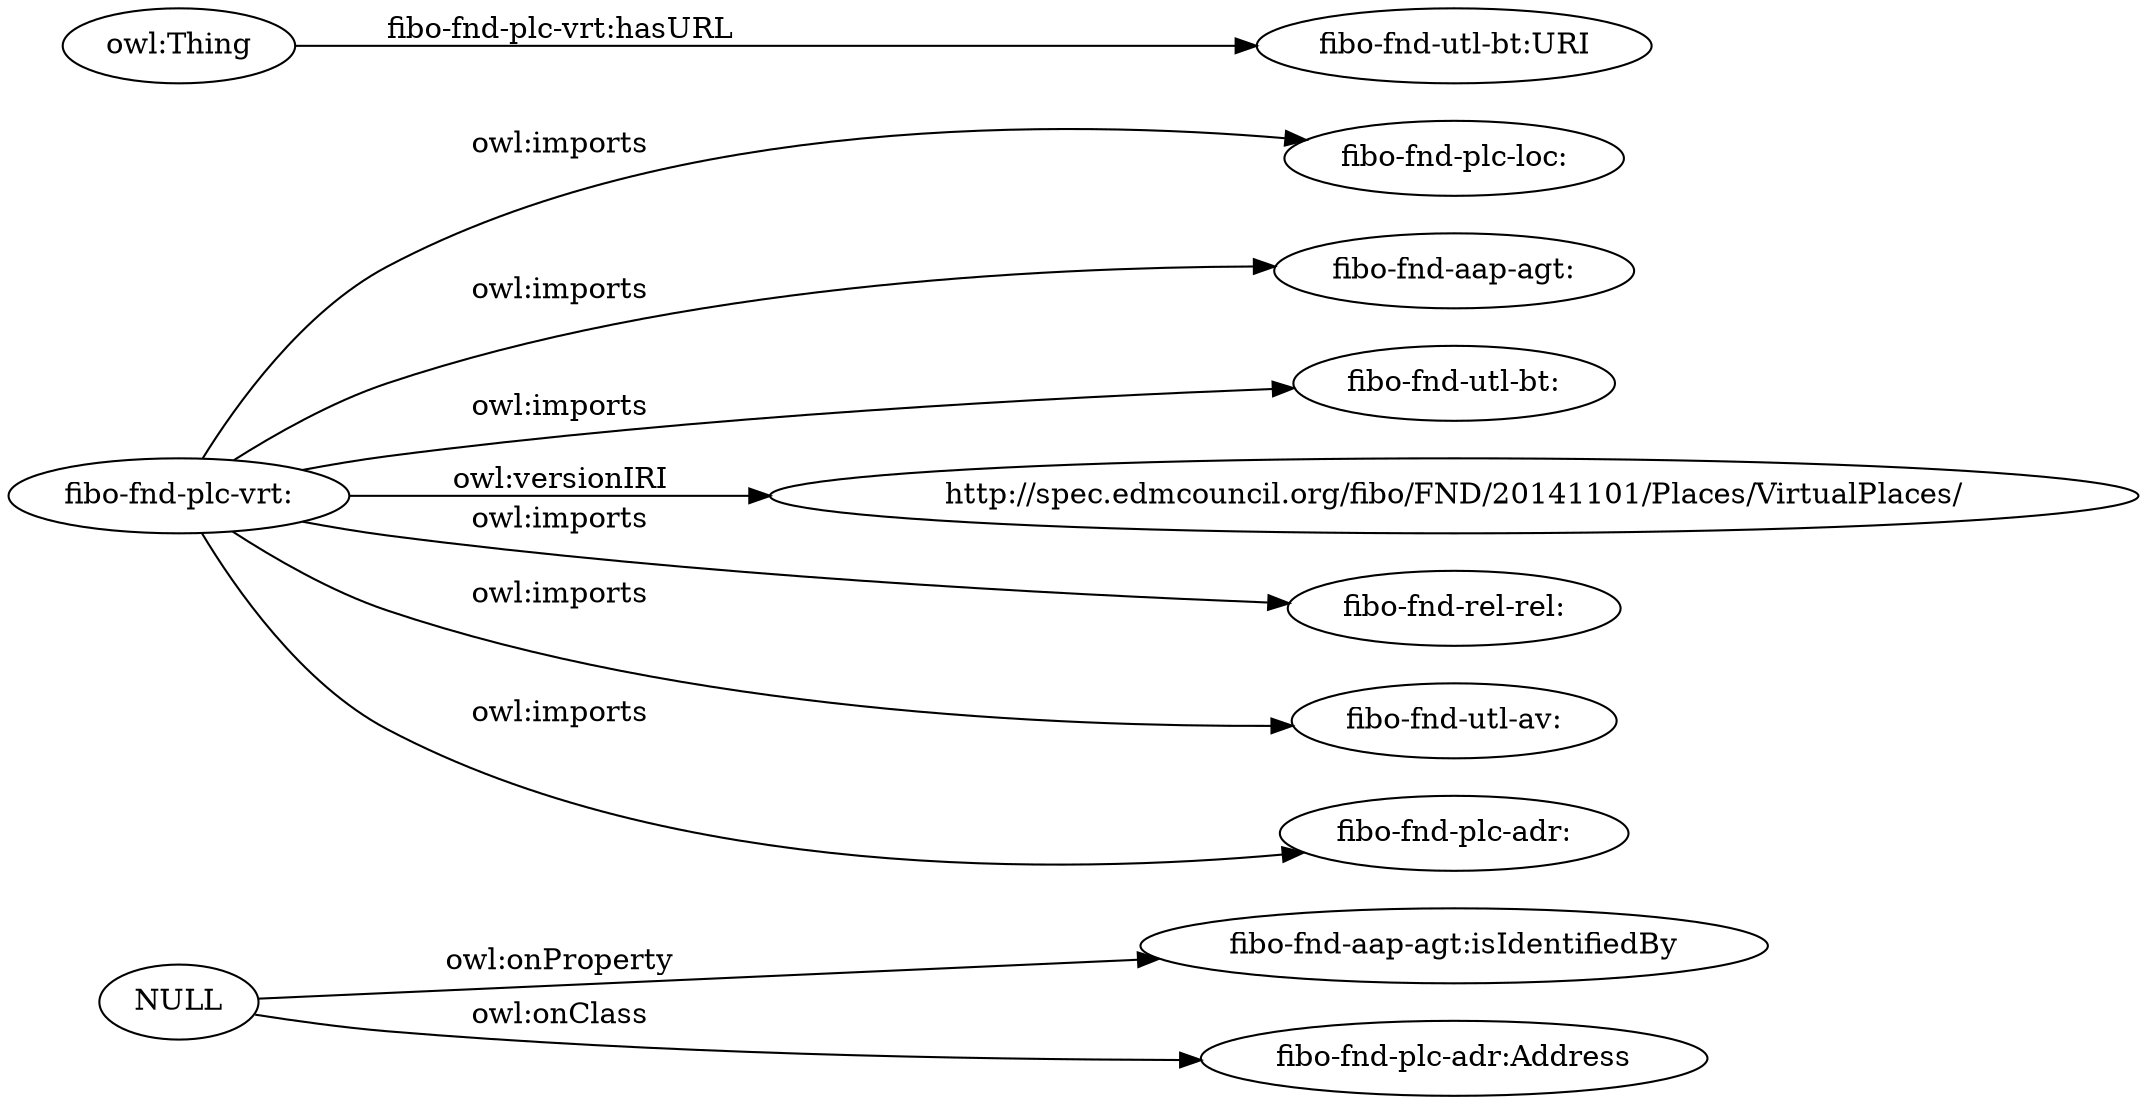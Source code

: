 digraph ar2dtool_diagram { 
rankdir=LR;
size="1501"
	"NULL" -> "fibo-fnd-aap-agt:isIdentifiedBy" [ label = "owl:onProperty" ];
	"NULL" -> "fibo-fnd-plc-adr:Address" [ label = "owl:onClass" ];
	"fibo-fnd-plc-vrt:" -> "fibo-fnd-plc-loc:" [ label = "owl:imports" ];
	"fibo-fnd-plc-vrt:" -> "fibo-fnd-aap-agt:" [ label = "owl:imports" ];
	"fibo-fnd-plc-vrt:" -> "fibo-fnd-utl-bt:" [ label = "owl:imports" ];
	"fibo-fnd-plc-vrt:" -> "http://spec.edmcouncil.org/fibo/FND/20141101/Places/VirtualPlaces/" [ label = "owl:versionIRI" ];
	"fibo-fnd-plc-vrt:" -> "fibo-fnd-rel-rel:" [ label = "owl:imports" ];
	"fibo-fnd-plc-vrt:" -> "fibo-fnd-utl-av:" [ label = "owl:imports" ];
	"fibo-fnd-plc-vrt:" -> "fibo-fnd-plc-adr:" [ label = "owl:imports" ];
	"owl:Thing" -> "fibo-fnd-utl-bt:URI" [ label = "fibo-fnd-plc-vrt:hasURL" ];

}
